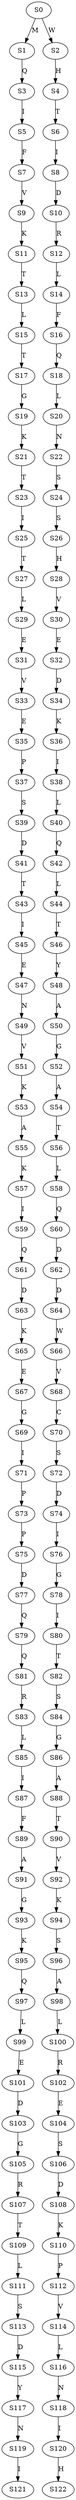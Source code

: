 strict digraph  {
	S0 -> S1 [ label = M ];
	S0 -> S2 [ label = W ];
	S1 -> S3 [ label = Q ];
	S2 -> S4 [ label = H ];
	S3 -> S5 [ label = I ];
	S4 -> S6 [ label = T ];
	S5 -> S7 [ label = F ];
	S6 -> S8 [ label = I ];
	S7 -> S9 [ label = V ];
	S8 -> S10 [ label = D ];
	S9 -> S11 [ label = K ];
	S10 -> S12 [ label = R ];
	S11 -> S13 [ label = T ];
	S12 -> S14 [ label = L ];
	S13 -> S15 [ label = L ];
	S14 -> S16 [ label = F ];
	S15 -> S17 [ label = T ];
	S16 -> S18 [ label = Q ];
	S17 -> S19 [ label = G ];
	S18 -> S20 [ label = L ];
	S19 -> S21 [ label = K ];
	S20 -> S22 [ label = N ];
	S21 -> S23 [ label = T ];
	S22 -> S24 [ label = S ];
	S23 -> S25 [ label = I ];
	S24 -> S26 [ label = S ];
	S25 -> S27 [ label = T ];
	S26 -> S28 [ label = H ];
	S27 -> S29 [ label = L ];
	S28 -> S30 [ label = V ];
	S29 -> S31 [ label = E ];
	S30 -> S32 [ label = E ];
	S31 -> S33 [ label = V ];
	S32 -> S34 [ label = D ];
	S33 -> S35 [ label = E ];
	S34 -> S36 [ label = K ];
	S35 -> S37 [ label = P ];
	S36 -> S38 [ label = I ];
	S37 -> S39 [ label = S ];
	S38 -> S40 [ label = L ];
	S39 -> S41 [ label = D ];
	S40 -> S42 [ label = Q ];
	S41 -> S43 [ label = T ];
	S42 -> S44 [ label = L ];
	S43 -> S45 [ label = I ];
	S44 -> S46 [ label = T ];
	S45 -> S47 [ label = E ];
	S46 -> S48 [ label = Y ];
	S47 -> S49 [ label = N ];
	S48 -> S50 [ label = A ];
	S49 -> S51 [ label = V ];
	S50 -> S52 [ label = G ];
	S51 -> S53 [ label = K ];
	S52 -> S54 [ label = A ];
	S53 -> S55 [ label = A ];
	S54 -> S56 [ label = T ];
	S55 -> S57 [ label = K ];
	S56 -> S58 [ label = L ];
	S57 -> S59 [ label = I ];
	S58 -> S60 [ label = Q ];
	S59 -> S61 [ label = Q ];
	S60 -> S62 [ label = D ];
	S61 -> S63 [ label = D ];
	S62 -> S64 [ label = D ];
	S63 -> S65 [ label = K ];
	S64 -> S66 [ label = W ];
	S65 -> S67 [ label = E ];
	S66 -> S68 [ label = V ];
	S67 -> S69 [ label = G ];
	S68 -> S70 [ label = C ];
	S69 -> S71 [ label = I ];
	S70 -> S72 [ label = S ];
	S71 -> S73 [ label = P ];
	S72 -> S74 [ label = D ];
	S73 -> S75 [ label = P ];
	S74 -> S76 [ label = I ];
	S75 -> S77 [ label = D ];
	S76 -> S78 [ label = G ];
	S77 -> S79 [ label = Q ];
	S78 -> S80 [ label = I ];
	S79 -> S81 [ label = Q ];
	S80 -> S82 [ label = T ];
	S81 -> S83 [ label = R ];
	S82 -> S84 [ label = S ];
	S83 -> S85 [ label = L ];
	S84 -> S86 [ label = G ];
	S85 -> S87 [ label = I ];
	S86 -> S88 [ label = A ];
	S87 -> S89 [ label = F ];
	S88 -> S90 [ label = T ];
	S89 -> S91 [ label = A ];
	S90 -> S92 [ label = V ];
	S91 -> S93 [ label = G ];
	S92 -> S94 [ label = K ];
	S93 -> S95 [ label = K ];
	S94 -> S96 [ label = S ];
	S95 -> S97 [ label = Q ];
	S96 -> S98 [ label = A ];
	S97 -> S99 [ label = L ];
	S98 -> S100 [ label = L ];
	S99 -> S101 [ label = E ];
	S100 -> S102 [ label = R ];
	S101 -> S103 [ label = D ];
	S102 -> S104 [ label = E ];
	S103 -> S105 [ label = G ];
	S104 -> S106 [ label = S ];
	S105 -> S107 [ label = R ];
	S106 -> S108 [ label = D ];
	S107 -> S109 [ label = T ];
	S108 -> S110 [ label = K ];
	S109 -> S111 [ label = L ];
	S110 -> S112 [ label = P ];
	S111 -> S113 [ label = S ];
	S112 -> S114 [ label = V ];
	S113 -> S115 [ label = D ];
	S114 -> S116 [ label = L ];
	S115 -> S117 [ label = Y ];
	S116 -> S118 [ label = N ];
	S117 -> S119 [ label = N ];
	S118 -> S120 [ label = I ];
	S119 -> S121 [ label = I ];
	S120 -> S122 [ label = H ];
}
